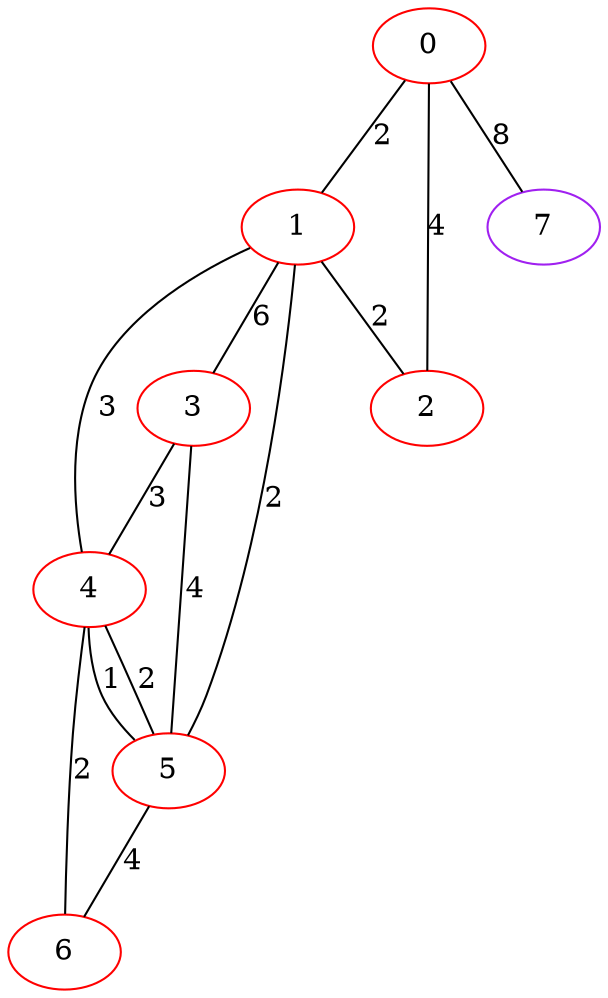 graph "" {
0 [color=red, weight=1];
1 [color=red, weight=1];
2 [color=red, weight=1];
3 [color=red, weight=1];
4 [color=red, weight=1];
5 [color=red, weight=1];
6 [color=red, weight=1];
7 [color=purple, weight=4];
0 -- 1  [key=0, label=2];
0 -- 2  [key=0, label=4];
0 -- 7  [key=0, label=8];
1 -- 2  [key=0, label=2];
1 -- 3  [key=0, label=6];
1 -- 4  [key=0, label=3];
1 -- 5  [key=0, label=2];
3 -- 4  [key=0, label=3];
3 -- 5  [key=0, label=4];
4 -- 5  [key=0, label=1];
4 -- 5  [key=1, label=2];
4 -- 6  [key=0, label=2];
5 -- 6  [key=0, label=4];
}
